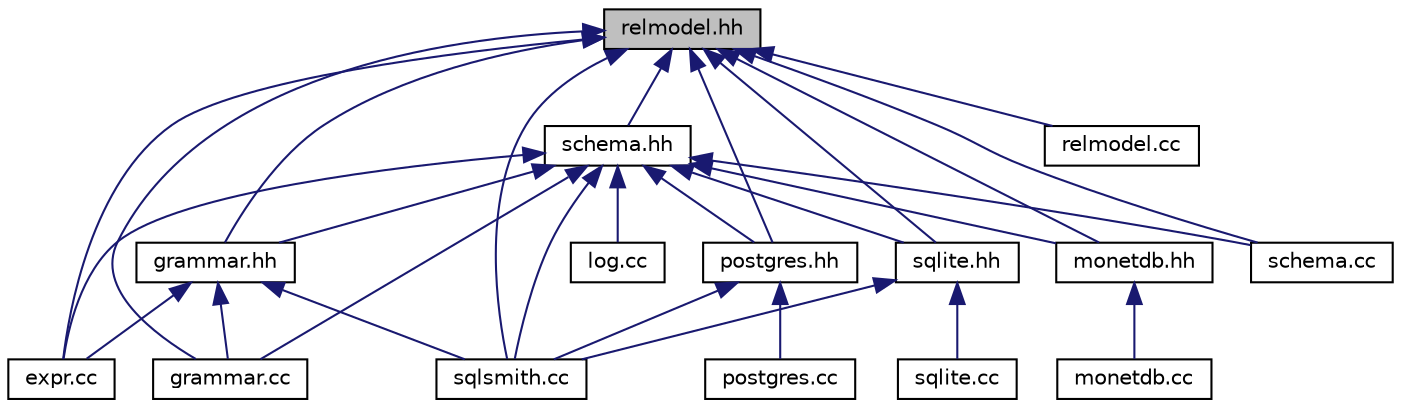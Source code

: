 digraph "relmodel.hh"
{
 // LATEX_PDF_SIZE
  edge [fontname="Helvetica",fontsize="10",labelfontname="Helvetica",labelfontsize="10"];
  node [fontname="Helvetica",fontsize="10",shape=record];
  Node1 [label="relmodel.hh",height=0.2,width=0.4,color="black", fillcolor="grey75", style="filled", fontcolor="black",tooltip="supporting classes for the grammar"];
  Node1 -> Node2 [dir="back",color="midnightblue",fontsize="10",style="solid",fontname="Helvetica"];
  Node2 [label="expr.cc",height=0.2,width=0.4,color="black", fillcolor="white", style="filled",URL="$expr_8cc_source.html",tooltip=" "];
  Node1 -> Node3 [dir="back",color="midnightblue",fontsize="10",style="solid",fontname="Helvetica"];
  Node3 [label="grammar.cc",height=0.2,width=0.4,color="black", fillcolor="white", style="filled",URL="$grammar_8cc_source.html",tooltip=" "];
  Node1 -> Node4 [dir="back",color="midnightblue",fontsize="10",style="solid",fontname="Helvetica"];
  Node4 [label="grammar.hh",height=0.2,width=0.4,color="black", fillcolor="white", style="filled",URL="$grammar_8hh.html",tooltip="grammar: Top-level and unsorted grammar productions"];
  Node4 -> Node2 [dir="back",color="midnightblue",fontsize="10",style="solid",fontname="Helvetica"];
  Node4 -> Node3 [dir="back",color="midnightblue",fontsize="10",style="solid",fontname="Helvetica"];
  Node4 -> Node5 [dir="back",color="midnightblue",fontsize="10",style="solid",fontname="Helvetica"];
  Node5 [label="sqlsmith.cc",height=0.2,width=0.4,color="black", fillcolor="white", style="filled",URL="$sqlsmith_8cc_source.html",tooltip=" "];
  Node1 -> Node6 [dir="back",color="midnightblue",fontsize="10",style="solid",fontname="Helvetica"];
  Node6 [label="monetdb.hh",height=0.2,width=0.4,color="black", fillcolor="white", style="filled",URL="$monetdb_8hh.html",tooltip="schema and dut classes for MonetDB"];
  Node6 -> Node7 [dir="back",color="midnightblue",fontsize="10",style="solid",fontname="Helvetica"];
  Node7 [label="monetdb.cc",height=0.2,width=0.4,color="black", fillcolor="white", style="filled",URL="$monetdb_8cc_source.html",tooltip=" "];
  Node1 -> Node8 [dir="back",color="midnightblue",fontsize="10",style="solid",fontname="Helvetica"];
  Node8 [label="postgres.hh",height=0.2,width=0.4,color="black", fillcolor="white", style="filled",URL="$postgres_8hh.html",tooltip="schema and dut classes for PostgreSQL"];
  Node8 -> Node9 [dir="back",color="midnightblue",fontsize="10",style="solid",fontname="Helvetica"];
  Node9 [label="postgres.cc",height=0.2,width=0.4,color="black", fillcolor="white", style="filled",URL="$postgres_8cc_source.html",tooltip=" "];
  Node8 -> Node5 [dir="back",color="midnightblue",fontsize="10",style="solid",fontname="Helvetica"];
  Node1 -> Node10 [dir="back",color="midnightblue",fontsize="10",style="solid",fontname="Helvetica"];
  Node10 [label="relmodel.cc",height=0.2,width=0.4,color="black", fillcolor="white", style="filled",URL="$relmodel_8cc_source.html",tooltip=" "];
  Node1 -> Node11 [dir="back",color="midnightblue",fontsize="10",style="solid",fontname="Helvetica"];
  Node11 [label="schema.cc",height=0.2,width=0.4,color="black", fillcolor="white", style="filled",URL="$schema_8cc_source.html",tooltip=" "];
  Node1 -> Node12 [dir="back",color="midnightblue",fontsize="10",style="solid",fontname="Helvetica"];
  Node12 [label="schema.hh",height=0.2,width=0.4,color="black", fillcolor="white", style="filled",URL="$schema_8hh.html",tooltip="Base class providing schema information to grammar."];
  Node12 -> Node2 [dir="back",color="midnightblue",fontsize="10",style="solid",fontname="Helvetica"];
  Node12 -> Node3 [dir="back",color="midnightblue",fontsize="10",style="solid",fontname="Helvetica"];
  Node12 -> Node4 [dir="back",color="midnightblue",fontsize="10",style="solid",fontname="Helvetica"];
  Node12 -> Node13 [dir="back",color="midnightblue",fontsize="10",style="solid",fontname="Helvetica"];
  Node13 [label="log.cc",height=0.2,width=0.4,color="black", fillcolor="white", style="filled",URL="$log_8cc_source.html",tooltip=" "];
  Node12 -> Node6 [dir="back",color="midnightblue",fontsize="10",style="solid",fontname="Helvetica"];
  Node12 -> Node8 [dir="back",color="midnightblue",fontsize="10",style="solid",fontname="Helvetica"];
  Node12 -> Node11 [dir="back",color="midnightblue",fontsize="10",style="solid",fontname="Helvetica"];
  Node12 -> Node14 [dir="back",color="midnightblue",fontsize="10",style="solid",fontname="Helvetica"];
  Node14 [label="sqlite.hh",height=0.2,width=0.4,color="black", fillcolor="white", style="filled",URL="$sqlite_8hh.html",tooltip="schema and dut classes for SQLite 3"];
  Node14 -> Node15 [dir="back",color="midnightblue",fontsize="10",style="solid",fontname="Helvetica"];
  Node15 [label="sqlite.cc",height=0.2,width=0.4,color="black", fillcolor="white", style="filled",URL="$sqlite_8cc_source.html",tooltip=" "];
  Node14 -> Node5 [dir="back",color="midnightblue",fontsize="10",style="solid",fontname="Helvetica"];
  Node12 -> Node5 [dir="back",color="midnightblue",fontsize="10",style="solid",fontname="Helvetica"];
  Node1 -> Node14 [dir="back",color="midnightblue",fontsize="10",style="solid",fontname="Helvetica"];
  Node1 -> Node5 [dir="back",color="midnightblue",fontsize="10",style="solid",fontname="Helvetica"];
}
